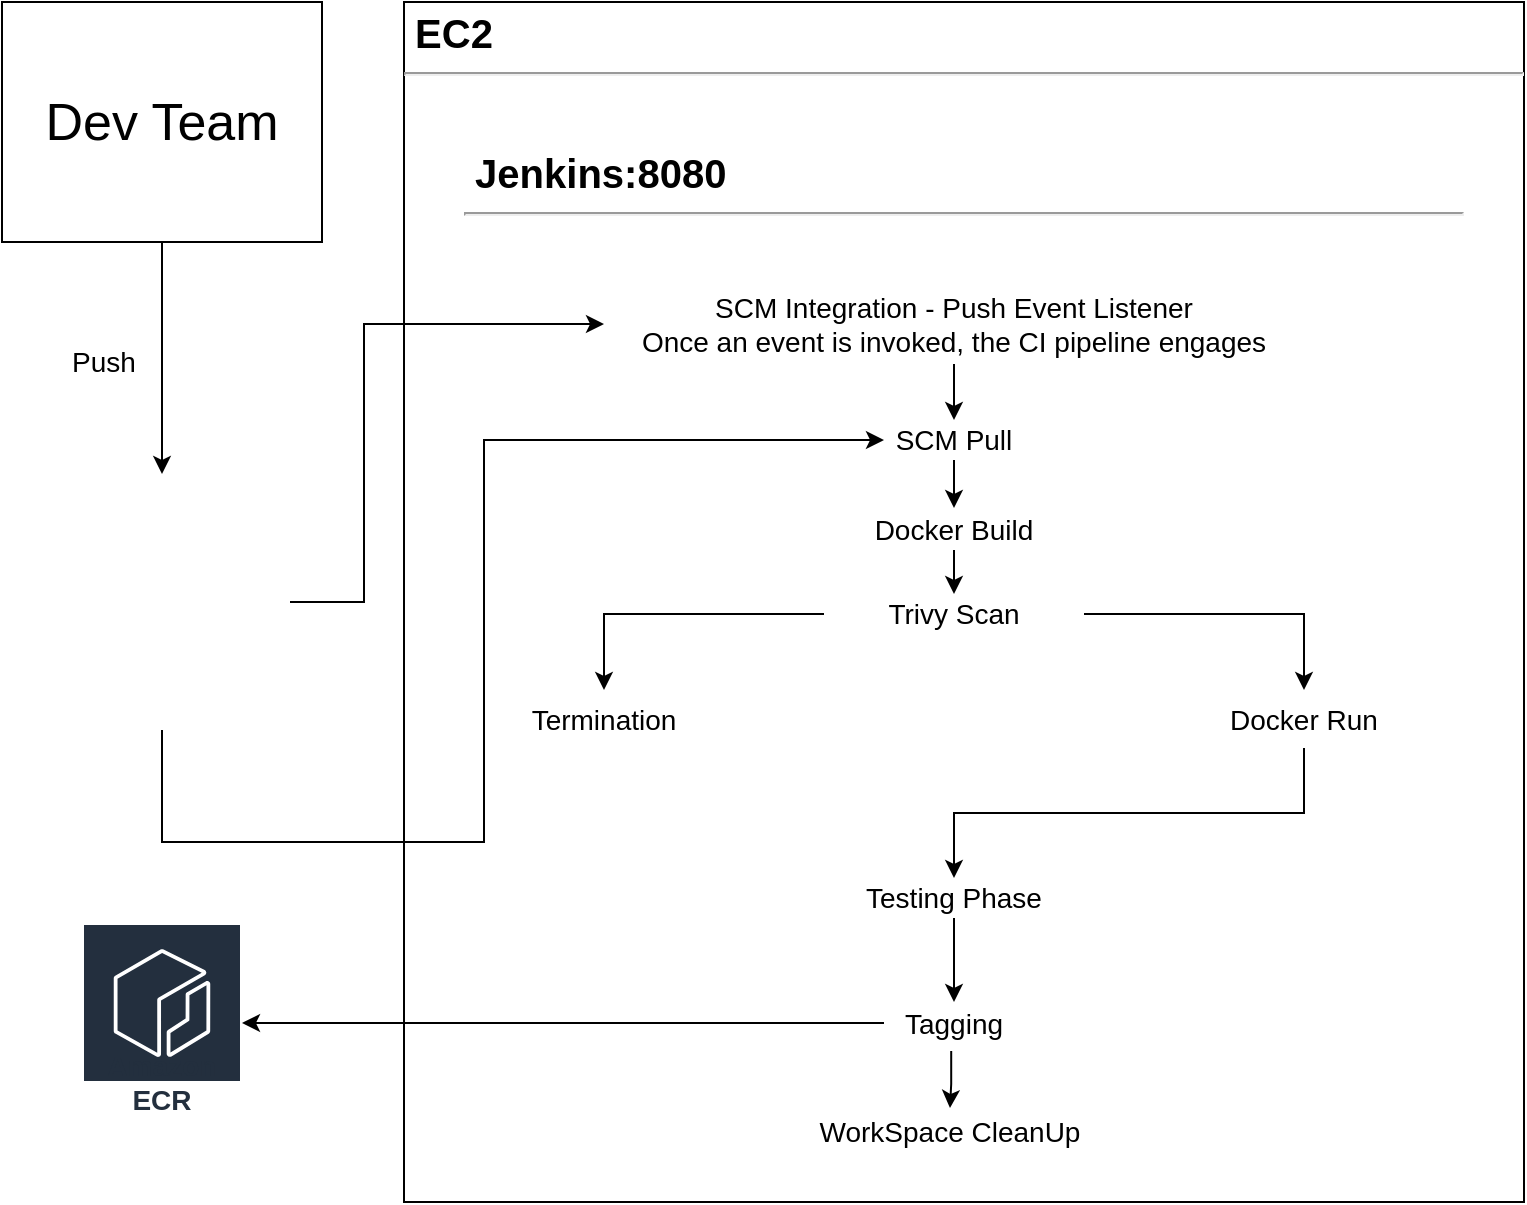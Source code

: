 <mxfile version="21.6.8" type="github">
  <diagram name="Page-1" id="ePdk9TKYztPULW251HT_">
    <mxGraphModel dx="1984" dy="745" grid="1" gridSize="10" guides="1" tooltips="1" connect="1" arrows="1" fold="1" page="1" pageScale="1" pageWidth="850" pageHeight="1100" math="0" shadow="0">
      <root>
        <mxCell id="0" />
        <mxCell id="1" parent="0" />
        <mxCell id="MCP3sAi-UOKxlIE-Z9-J-2" value="&lt;p align=&quot;justify&quot; style=&quot;margin: 4px 0px 0px; font-size: 20px;&quot;&gt;&lt;b style=&quot;&quot;&gt;&lt;font style=&quot;font-size: 20px;&quot;&gt;&amp;nbsp;EC2&lt;/font&gt;&lt;/b&gt;&lt;/p&gt;&lt;hr style=&quot;font-size: 14px;&quot;&gt;&lt;div style=&quot;height: 2px; font-size: 14px;&quot;&gt;&lt;/div&gt;" style="verticalAlign=top;align=left;overflow=fill;fontSize=14;fontFamily=Helvetica;html=1;whiteSpace=wrap;" vertex="1" parent="1">
          <mxGeometry x="240" y="40" width="560" height="600" as="geometry" />
        </mxCell>
        <mxCell id="MCP3sAi-UOKxlIE-Z9-J-67" style="edgeStyle=orthogonalEdgeStyle;rounded=0;orthogonalLoop=1;jettySize=auto;html=1;entryX=0;entryY=0.5;entryDx=0;entryDy=0;" edge="1" parent="1" source="MCP3sAi-UOKxlIE-Z9-J-4" target="MCP3sAi-UOKxlIE-Z9-J-9">
          <mxGeometry relative="1" as="geometry">
            <Array as="points">
              <mxPoint x="119" y="460" />
              <mxPoint x="280" y="460" />
              <mxPoint x="280" y="259" />
            </Array>
          </mxGeometry>
        </mxCell>
        <mxCell id="MCP3sAi-UOKxlIE-Z9-J-68" style="edgeStyle=orthogonalEdgeStyle;rounded=0;orthogonalLoop=1;jettySize=auto;html=1;entryX=0;entryY=0.5;entryDx=0;entryDy=0;" edge="1" parent="1" source="MCP3sAi-UOKxlIE-Z9-J-4" target="MCP3sAi-UOKxlIE-Z9-J-8">
          <mxGeometry relative="1" as="geometry">
            <Array as="points">
              <mxPoint x="220" y="340" />
              <mxPoint x="220" y="201" />
            </Array>
          </mxGeometry>
        </mxCell>
        <mxCell id="MCP3sAi-UOKxlIE-Z9-J-4" value="" style="shape=image;html=1;verticalAlign=top;verticalLabelPosition=bottom;labelBackgroundColor=#ffffff;imageAspect=0;aspect=fixed;image=https://cdn1.iconfinder.com/data/icons/unicons-line-vol-3/24/gitlab-128.png;fontSize=14;" vertex="1" parent="1">
          <mxGeometry x="55" y="276" width="128" height="128" as="geometry" />
        </mxCell>
        <mxCell id="MCP3sAi-UOKxlIE-Z9-J-6" value="&lt;p align=&quot;justify&quot; style=&quot;margin: 4px 0px 0px; font-size: 20px;&quot;&gt;&lt;b style=&quot;&quot;&gt;&lt;font style=&quot;font-size: 20px;&quot;&gt;&amp;nbsp;Jenkins:8080&lt;/font&gt;&lt;/b&gt;&lt;/p&gt;&lt;hr style=&quot;font-size: 14px;&quot;&gt;&lt;div style=&quot;height: 2px; font-size: 14px;&quot;&gt;&lt;/div&gt;" style="verticalAlign=top;align=left;overflow=fill;fontSize=14;fontFamily=Helvetica;html=1;whiteSpace=wrap;fillColor=none;strokeColor=none;" vertex="1" parent="1">
          <mxGeometry x="270" y="110" width="500" height="500" as="geometry" />
        </mxCell>
        <mxCell id="MCP3sAi-UOKxlIE-Z9-J-25" style="edgeStyle=orthogonalEdgeStyle;rounded=0;orthogonalLoop=1;jettySize=auto;html=1;fontSize=14;" edge="1" parent="1" source="MCP3sAi-UOKxlIE-Z9-J-8" target="MCP3sAi-UOKxlIE-Z9-J-9">
          <mxGeometry relative="1" as="geometry" />
        </mxCell>
        <mxCell id="MCP3sAi-UOKxlIE-Z9-J-8" value="SCM Integration - Push Event Listener&lt;br style=&quot;font-size: 14px;&quot;&gt;Once an event is invoked, the CI pipeline engages" style="rounded=0;whiteSpace=wrap;html=1;strokeColor=none;fontSize=14;" vertex="1" parent="1">
          <mxGeometry x="340" y="181" width="350" height="40" as="geometry" />
        </mxCell>
        <mxCell id="MCP3sAi-UOKxlIE-Z9-J-29" style="edgeStyle=orthogonalEdgeStyle;rounded=0;orthogonalLoop=1;jettySize=auto;html=1;entryX=0.5;entryY=0;entryDx=0;entryDy=0;fontSize=14;" edge="1" parent="1" source="MCP3sAi-UOKxlIE-Z9-J-9" target="MCP3sAi-UOKxlIE-Z9-J-28">
          <mxGeometry relative="1" as="geometry" />
        </mxCell>
        <mxCell id="MCP3sAi-UOKxlIE-Z9-J-9" value="SCM Pull" style="rounded=0;whiteSpace=wrap;html=1;strokeColor=none;fontSize=14;" vertex="1" parent="1">
          <mxGeometry x="480" y="249" width="70" height="20" as="geometry" />
        </mxCell>
        <mxCell id="MCP3sAi-UOKxlIE-Z9-J-65" style="edgeStyle=orthogonalEdgeStyle;rounded=0;orthogonalLoop=1;jettySize=auto;html=1;fontSize=14;" edge="1" parent="1" source="MCP3sAi-UOKxlIE-Z9-J-19" target="MCP3sAi-UOKxlIE-Z9-J-4">
          <mxGeometry relative="1" as="geometry" />
        </mxCell>
        <mxCell id="MCP3sAi-UOKxlIE-Z9-J-19" value="&lt;font style=&quot;font-size: 26px;&quot;&gt;Dev Team&lt;/font&gt;" style="rounded=0;whiteSpace=wrap;html=1;fontSize=14;" vertex="1" parent="1">
          <mxGeometry x="39" y="40" width="160" height="120" as="geometry" />
        </mxCell>
        <mxCell id="MCP3sAi-UOKxlIE-Z9-J-31" value="" style="edgeStyle=orthogonalEdgeStyle;rounded=0;orthogonalLoop=1;jettySize=auto;html=1;fontSize=14;" edge="1" parent="1" source="MCP3sAi-UOKxlIE-Z9-J-28" target="MCP3sAi-UOKxlIE-Z9-J-30">
          <mxGeometry relative="1" as="geometry" />
        </mxCell>
        <mxCell id="MCP3sAi-UOKxlIE-Z9-J-28" value="Docker Build" style="rounded=0;whiteSpace=wrap;html=1;strokeColor=none;fontSize=14;" vertex="1" parent="1">
          <mxGeometry x="290" y="293" width="450" height="21" as="geometry" />
        </mxCell>
        <mxCell id="MCP3sAi-UOKxlIE-Z9-J-53" style="edgeStyle=orthogonalEdgeStyle;rounded=0;orthogonalLoop=1;jettySize=auto;html=1;fontSize=14;" edge="1" parent="1" source="MCP3sAi-UOKxlIE-Z9-J-30" target="MCP3sAi-UOKxlIE-Z9-J-32">
          <mxGeometry relative="1" as="geometry" />
        </mxCell>
        <mxCell id="MCP3sAi-UOKxlIE-Z9-J-54" style="edgeStyle=orthogonalEdgeStyle;rounded=0;orthogonalLoop=1;jettySize=auto;html=1;fontSize=14;" edge="1" parent="1" source="MCP3sAi-UOKxlIE-Z9-J-30" target="MCP3sAi-UOKxlIE-Z9-J-36">
          <mxGeometry relative="1" as="geometry" />
        </mxCell>
        <mxCell id="MCP3sAi-UOKxlIE-Z9-J-30" value="Trivy Scan" style="rounded=0;whiteSpace=wrap;html=1;strokeColor=none;fontSize=14;" vertex="1" parent="1">
          <mxGeometry x="450" y="336" width="130" height="20" as="geometry" />
        </mxCell>
        <mxCell id="MCP3sAi-UOKxlIE-Z9-J-35" value="" style="edgeStyle=orthogonalEdgeStyle;rounded=0;orthogonalLoop=1;jettySize=auto;html=1;fontSize=14;" edge="1" parent="1" source="MCP3sAi-UOKxlIE-Z9-J-32" target="MCP3sAi-UOKxlIE-Z9-J-34">
          <mxGeometry relative="1" as="geometry" />
        </mxCell>
        <mxCell id="MCP3sAi-UOKxlIE-Z9-J-32" value="Docker Run" style="rounded=0;whiteSpace=wrap;html=1;strokeColor=none;fontSize=14;" vertex="1" parent="1">
          <mxGeometry x="640" y="384" width="100" height="29" as="geometry" />
        </mxCell>
        <mxCell id="MCP3sAi-UOKxlIE-Z9-J-56" style="edgeStyle=orthogonalEdgeStyle;rounded=0;orthogonalLoop=1;jettySize=auto;html=1;fontSize=14;" edge="1" parent="1" source="MCP3sAi-UOKxlIE-Z9-J-34" target="MCP3sAi-UOKxlIE-Z9-J-55">
          <mxGeometry relative="1" as="geometry" />
        </mxCell>
        <mxCell id="MCP3sAi-UOKxlIE-Z9-J-34" value="Testing Phase" style="rounded=0;whiteSpace=wrap;html=1;strokeColor=none;fontSize=14;" vertex="1" parent="1">
          <mxGeometry x="290" y="478" width="450" height="20" as="geometry" />
        </mxCell>
        <mxCell id="MCP3sAi-UOKxlIE-Z9-J-36" value="Termination" style="rounded=0;whiteSpace=wrap;html=1;strokeColor=none;fontSize=14;" vertex="1" parent="1">
          <mxGeometry x="290" y="384" width="100" height="29" as="geometry" />
        </mxCell>
        <mxCell id="MCP3sAi-UOKxlIE-Z9-J-58" style="edgeStyle=orthogonalEdgeStyle;rounded=0;orthogonalLoop=1;jettySize=auto;html=1;fontSize=14;" edge="1" parent="1" source="MCP3sAi-UOKxlIE-Z9-J-55" target="MCP3sAi-UOKxlIE-Z9-J-57">
          <mxGeometry relative="1" as="geometry" />
        </mxCell>
        <mxCell id="MCP3sAi-UOKxlIE-Z9-J-60" value="" style="edgeStyle=orthogonalEdgeStyle;rounded=0;orthogonalLoop=1;jettySize=auto;html=1;fontSize=14;exitX=0.48;exitY=1.166;exitDx=0;exitDy=0;exitPerimeter=0;" edge="1" parent="1" source="MCP3sAi-UOKxlIE-Z9-J-55" target="MCP3sAi-UOKxlIE-Z9-J-59">
          <mxGeometry relative="1" as="geometry" />
        </mxCell>
        <mxCell id="MCP3sAi-UOKxlIE-Z9-J-55" value="Tagging" style="rounded=0;whiteSpace=wrap;html=1;strokeColor=none;fontSize=14;" vertex="1" parent="1">
          <mxGeometry x="480" y="540" width="70" height="21" as="geometry" />
        </mxCell>
        <mxCell id="MCP3sAi-UOKxlIE-Z9-J-57" value="Amazon ECR" style="sketch=0;outlineConnect=0;fontColor=#232F3E;gradientColor=none;strokeColor=#ffffff;fillColor=#232F3E;dashed=0;verticalLabelPosition=middle;verticalAlign=bottom;align=center;html=1;whiteSpace=wrap;fontSize=14;fontStyle=1;spacing=3;shape=mxgraph.aws4.productIcon;prIcon=mxgraph.aws4.ecr;" vertex="1" parent="1">
          <mxGeometry x="79" y="500.5" width="80" height="100" as="geometry" />
        </mxCell>
        <mxCell id="MCP3sAi-UOKxlIE-Z9-J-59" value="&lt;div style=&quot;font-size: 14px;&quot;&gt;WorkSpace CleanUp&lt;/div&gt;" style="rounded=0;whiteSpace=wrap;html=1;strokeColor=none;fontSize=14;" vertex="1" parent="1">
          <mxGeometry x="288" y="593" width="450" height="24" as="geometry" />
        </mxCell>
        <mxCell id="MCP3sAi-UOKxlIE-Z9-J-66" value="&lt;font style=&quot;font-size: 14px;&quot;&gt;Push &lt;br&gt;&lt;/font&gt;" style="rounded=0;whiteSpace=wrap;html=1;strokeColor=none;fontSize=14;" vertex="1" parent="1">
          <mxGeometry x="70" y="200" width="40" height="40" as="geometry" />
        </mxCell>
      </root>
    </mxGraphModel>
  </diagram>
</mxfile>
